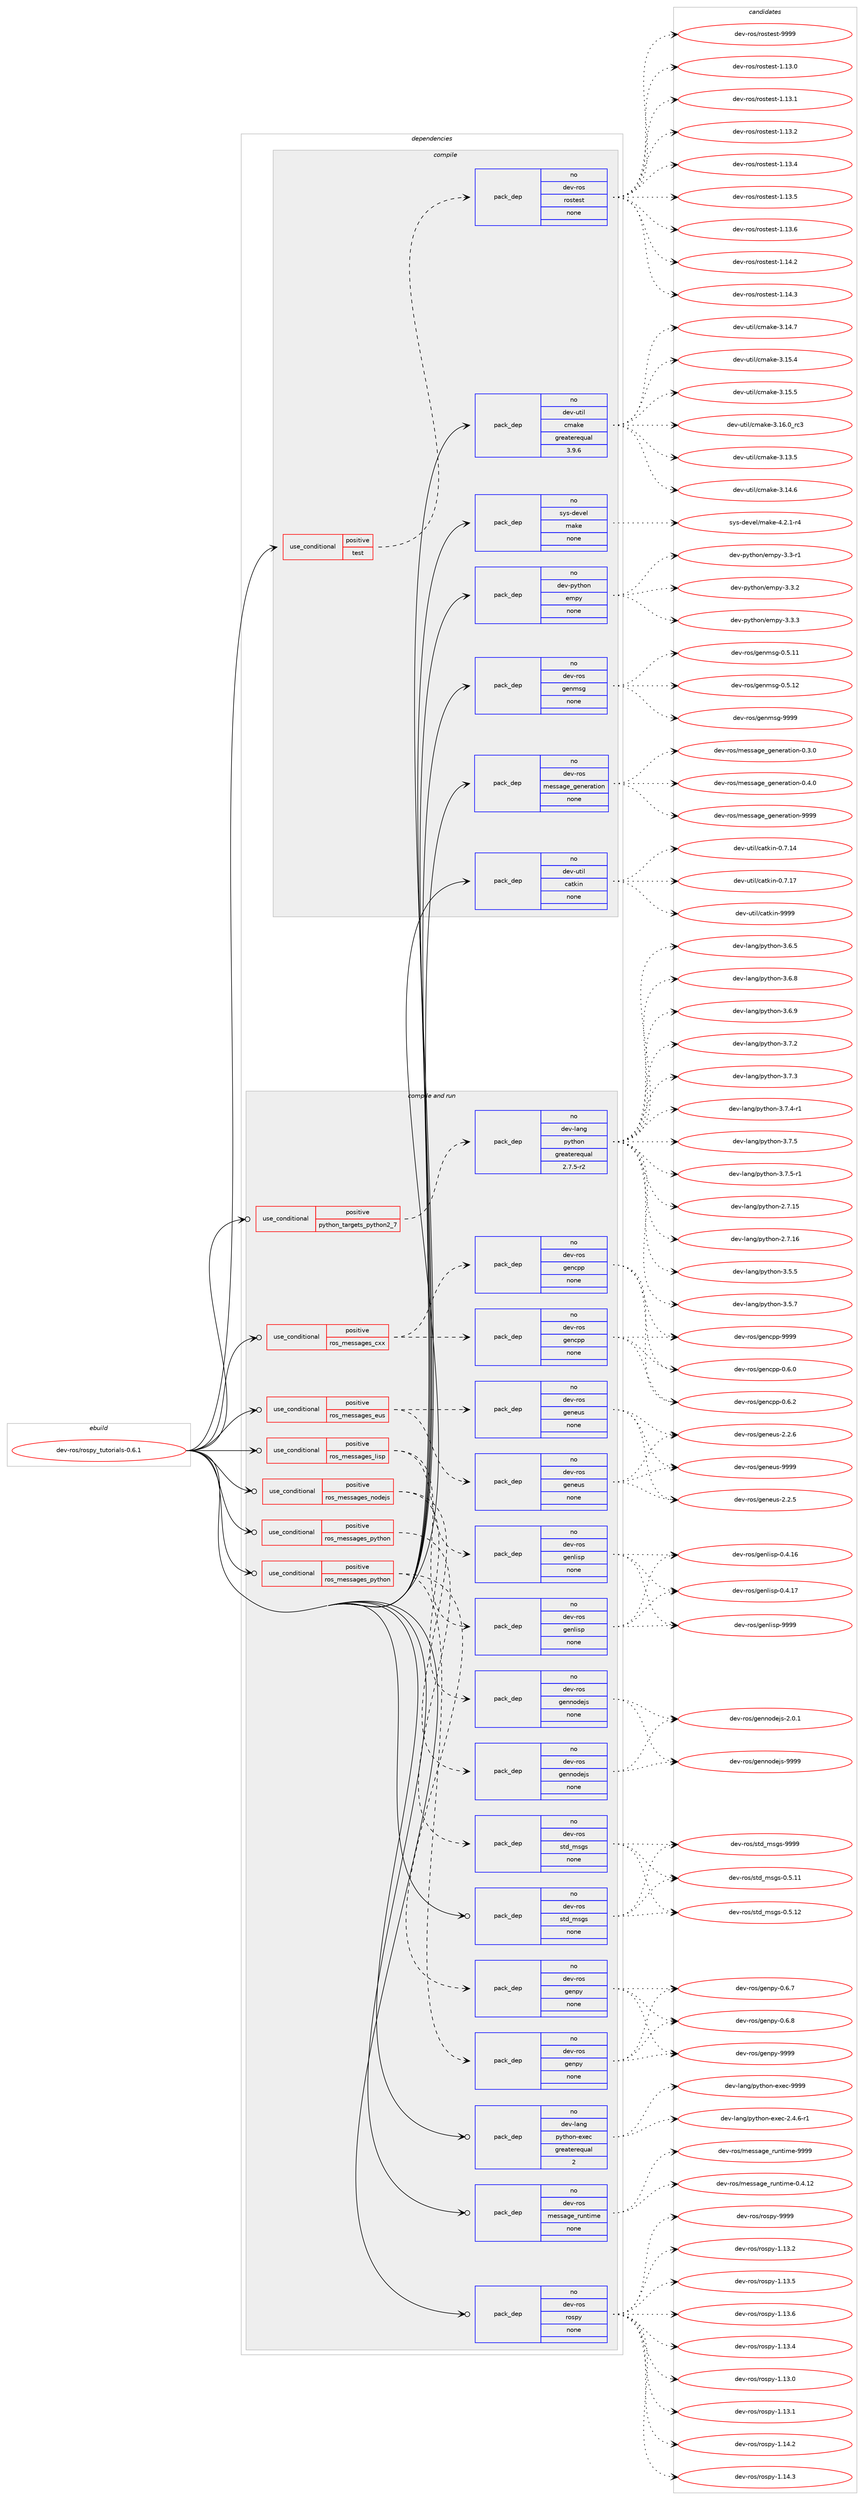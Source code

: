 digraph prolog {

# *************
# Graph options
# *************

newrank=true;
concentrate=true;
compound=true;
graph [rankdir=LR,fontname=Helvetica,fontsize=10,ranksep=1.5];#, ranksep=2.5, nodesep=0.2];
edge  [arrowhead=vee];
node  [fontname=Helvetica,fontsize=10];

# **********
# The ebuild
# **********

subgraph cluster_leftcol {
color=gray;
rank=same;
label=<<i>ebuild</i>>;
id [label="dev-ros/rospy_tutorials-0.6.1", color=red, width=4, href="../dev-ros/rospy_tutorials-0.6.1.svg"];
}

# ****************
# The dependencies
# ****************

subgraph cluster_midcol {
color=gray;
label=<<i>dependencies</i>>;
subgraph cluster_compile {
fillcolor="#eeeeee";
style=filled;
label=<<i>compile</i>>;
subgraph cond154895 {
dependency662923 [label=<<TABLE BORDER="0" CELLBORDER="1" CELLSPACING="0" CELLPADDING="4"><TR><TD ROWSPAN="3" CELLPADDING="10">use_conditional</TD></TR><TR><TD>positive</TD></TR><TR><TD>test</TD></TR></TABLE>>, shape=none, color=red];
subgraph pack496122 {
dependency662924 [label=<<TABLE BORDER="0" CELLBORDER="1" CELLSPACING="0" CELLPADDING="4" WIDTH="220"><TR><TD ROWSPAN="6" CELLPADDING="30">pack_dep</TD></TR><TR><TD WIDTH="110">no</TD></TR><TR><TD>dev-ros</TD></TR><TR><TD>rostest</TD></TR><TR><TD>none</TD></TR><TR><TD></TD></TR></TABLE>>, shape=none, color=blue];
}
dependency662923:e -> dependency662924:w [weight=20,style="dashed",arrowhead="vee"];
}
id:e -> dependency662923:w [weight=20,style="solid",arrowhead="vee"];
subgraph pack496123 {
dependency662925 [label=<<TABLE BORDER="0" CELLBORDER="1" CELLSPACING="0" CELLPADDING="4" WIDTH="220"><TR><TD ROWSPAN="6" CELLPADDING="30">pack_dep</TD></TR><TR><TD WIDTH="110">no</TD></TR><TR><TD>dev-python</TD></TR><TR><TD>empy</TD></TR><TR><TD>none</TD></TR><TR><TD></TD></TR></TABLE>>, shape=none, color=blue];
}
id:e -> dependency662925:w [weight=20,style="solid",arrowhead="vee"];
subgraph pack496124 {
dependency662926 [label=<<TABLE BORDER="0" CELLBORDER="1" CELLSPACING="0" CELLPADDING="4" WIDTH="220"><TR><TD ROWSPAN="6" CELLPADDING="30">pack_dep</TD></TR><TR><TD WIDTH="110">no</TD></TR><TR><TD>dev-ros</TD></TR><TR><TD>genmsg</TD></TR><TR><TD>none</TD></TR><TR><TD></TD></TR></TABLE>>, shape=none, color=blue];
}
id:e -> dependency662926:w [weight=20,style="solid",arrowhead="vee"];
subgraph pack496125 {
dependency662927 [label=<<TABLE BORDER="0" CELLBORDER="1" CELLSPACING="0" CELLPADDING="4" WIDTH="220"><TR><TD ROWSPAN="6" CELLPADDING="30">pack_dep</TD></TR><TR><TD WIDTH="110">no</TD></TR><TR><TD>dev-ros</TD></TR><TR><TD>message_generation</TD></TR><TR><TD>none</TD></TR><TR><TD></TD></TR></TABLE>>, shape=none, color=blue];
}
id:e -> dependency662927:w [weight=20,style="solid",arrowhead="vee"];
subgraph pack496126 {
dependency662928 [label=<<TABLE BORDER="0" CELLBORDER="1" CELLSPACING="0" CELLPADDING="4" WIDTH="220"><TR><TD ROWSPAN="6" CELLPADDING="30">pack_dep</TD></TR><TR><TD WIDTH="110">no</TD></TR><TR><TD>dev-util</TD></TR><TR><TD>catkin</TD></TR><TR><TD>none</TD></TR><TR><TD></TD></TR></TABLE>>, shape=none, color=blue];
}
id:e -> dependency662928:w [weight=20,style="solid",arrowhead="vee"];
subgraph pack496127 {
dependency662929 [label=<<TABLE BORDER="0" CELLBORDER="1" CELLSPACING="0" CELLPADDING="4" WIDTH="220"><TR><TD ROWSPAN="6" CELLPADDING="30">pack_dep</TD></TR><TR><TD WIDTH="110">no</TD></TR><TR><TD>dev-util</TD></TR><TR><TD>cmake</TD></TR><TR><TD>greaterequal</TD></TR><TR><TD>3.9.6</TD></TR></TABLE>>, shape=none, color=blue];
}
id:e -> dependency662929:w [weight=20,style="solid",arrowhead="vee"];
subgraph pack496128 {
dependency662930 [label=<<TABLE BORDER="0" CELLBORDER="1" CELLSPACING="0" CELLPADDING="4" WIDTH="220"><TR><TD ROWSPAN="6" CELLPADDING="30">pack_dep</TD></TR><TR><TD WIDTH="110">no</TD></TR><TR><TD>sys-devel</TD></TR><TR><TD>make</TD></TR><TR><TD>none</TD></TR><TR><TD></TD></TR></TABLE>>, shape=none, color=blue];
}
id:e -> dependency662930:w [weight=20,style="solid",arrowhead="vee"];
}
subgraph cluster_compileandrun {
fillcolor="#eeeeee";
style=filled;
label=<<i>compile and run</i>>;
subgraph cond154896 {
dependency662931 [label=<<TABLE BORDER="0" CELLBORDER="1" CELLSPACING="0" CELLPADDING="4"><TR><TD ROWSPAN="3" CELLPADDING="10">use_conditional</TD></TR><TR><TD>positive</TD></TR><TR><TD>python_targets_python2_7</TD></TR></TABLE>>, shape=none, color=red];
subgraph pack496129 {
dependency662932 [label=<<TABLE BORDER="0" CELLBORDER="1" CELLSPACING="0" CELLPADDING="4" WIDTH="220"><TR><TD ROWSPAN="6" CELLPADDING="30">pack_dep</TD></TR><TR><TD WIDTH="110">no</TD></TR><TR><TD>dev-lang</TD></TR><TR><TD>python</TD></TR><TR><TD>greaterequal</TD></TR><TR><TD>2.7.5-r2</TD></TR></TABLE>>, shape=none, color=blue];
}
dependency662931:e -> dependency662932:w [weight=20,style="dashed",arrowhead="vee"];
}
id:e -> dependency662931:w [weight=20,style="solid",arrowhead="odotvee"];
subgraph cond154897 {
dependency662933 [label=<<TABLE BORDER="0" CELLBORDER="1" CELLSPACING="0" CELLPADDING="4"><TR><TD ROWSPAN="3" CELLPADDING="10">use_conditional</TD></TR><TR><TD>positive</TD></TR><TR><TD>ros_messages_cxx</TD></TR></TABLE>>, shape=none, color=red];
subgraph pack496130 {
dependency662934 [label=<<TABLE BORDER="0" CELLBORDER="1" CELLSPACING="0" CELLPADDING="4" WIDTH="220"><TR><TD ROWSPAN="6" CELLPADDING="30">pack_dep</TD></TR><TR><TD WIDTH="110">no</TD></TR><TR><TD>dev-ros</TD></TR><TR><TD>gencpp</TD></TR><TR><TD>none</TD></TR><TR><TD></TD></TR></TABLE>>, shape=none, color=blue];
}
dependency662933:e -> dependency662934:w [weight=20,style="dashed",arrowhead="vee"];
subgraph pack496131 {
dependency662935 [label=<<TABLE BORDER="0" CELLBORDER="1" CELLSPACING="0" CELLPADDING="4" WIDTH="220"><TR><TD ROWSPAN="6" CELLPADDING="30">pack_dep</TD></TR><TR><TD WIDTH="110">no</TD></TR><TR><TD>dev-ros</TD></TR><TR><TD>gencpp</TD></TR><TR><TD>none</TD></TR><TR><TD></TD></TR></TABLE>>, shape=none, color=blue];
}
dependency662933:e -> dependency662935:w [weight=20,style="dashed",arrowhead="vee"];
}
id:e -> dependency662933:w [weight=20,style="solid",arrowhead="odotvee"];
subgraph cond154898 {
dependency662936 [label=<<TABLE BORDER="0" CELLBORDER="1" CELLSPACING="0" CELLPADDING="4"><TR><TD ROWSPAN="3" CELLPADDING="10">use_conditional</TD></TR><TR><TD>positive</TD></TR><TR><TD>ros_messages_eus</TD></TR></TABLE>>, shape=none, color=red];
subgraph pack496132 {
dependency662937 [label=<<TABLE BORDER="0" CELLBORDER="1" CELLSPACING="0" CELLPADDING="4" WIDTH="220"><TR><TD ROWSPAN="6" CELLPADDING="30">pack_dep</TD></TR><TR><TD WIDTH="110">no</TD></TR><TR><TD>dev-ros</TD></TR><TR><TD>geneus</TD></TR><TR><TD>none</TD></TR><TR><TD></TD></TR></TABLE>>, shape=none, color=blue];
}
dependency662936:e -> dependency662937:w [weight=20,style="dashed",arrowhead="vee"];
subgraph pack496133 {
dependency662938 [label=<<TABLE BORDER="0" CELLBORDER="1" CELLSPACING="0" CELLPADDING="4" WIDTH="220"><TR><TD ROWSPAN="6" CELLPADDING="30">pack_dep</TD></TR><TR><TD WIDTH="110">no</TD></TR><TR><TD>dev-ros</TD></TR><TR><TD>geneus</TD></TR><TR><TD>none</TD></TR><TR><TD></TD></TR></TABLE>>, shape=none, color=blue];
}
dependency662936:e -> dependency662938:w [weight=20,style="dashed",arrowhead="vee"];
}
id:e -> dependency662936:w [weight=20,style="solid",arrowhead="odotvee"];
subgraph cond154899 {
dependency662939 [label=<<TABLE BORDER="0" CELLBORDER="1" CELLSPACING="0" CELLPADDING="4"><TR><TD ROWSPAN="3" CELLPADDING="10">use_conditional</TD></TR><TR><TD>positive</TD></TR><TR><TD>ros_messages_lisp</TD></TR></TABLE>>, shape=none, color=red];
subgraph pack496134 {
dependency662940 [label=<<TABLE BORDER="0" CELLBORDER="1" CELLSPACING="0" CELLPADDING="4" WIDTH="220"><TR><TD ROWSPAN="6" CELLPADDING="30">pack_dep</TD></TR><TR><TD WIDTH="110">no</TD></TR><TR><TD>dev-ros</TD></TR><TR><TD>genlisp</TD></TR><TR><TD>none</TD></TR><TR><TD></TD></TR></TABLE>>, shape=none, color=blue];
}
dependency662939:e -> dependency662940:w [weight=20,style="dashed",arrowhead="vee"];
subgraph pack496135 {
dependency662941 [label=<<TABLE BORDER="0" CELLBORDER="1" CELLSPACING="0" CELLPADDING="4" WIDTH="220"><TR><TD ROWSPAN="6" CELLPADDING="30">pack_dep</TD></TR><TR><TD WIDTH="110">no</TD></TR><TR><TD>dev-ros</TD></TR><TR><TD>genlisp</TD></TR><TR><TD>none</TD></TR><TR><TD></TD></TR></TABLE>>, shape=none, color=blue];
}
dependency662939:e -> dependency662941:w [weight=20,style="dashed",arrowhead="vee"];
}
id:e -> dependency662939:w [weight=20,style="solid",arrowhead="odotvee"];
subgraph cond154900 {
dependency662942 [label=<<TABLE BORDER="0" CELLBORDER="1" CELLSPACING="0" CELLPADDING="4"><TR><TD ROWSPAN="3" CELLPADDING="10">use_conditional</TD></TR><TR><TD>positive</TD></TR><TR><TD>ros_messages_nodejs</TD></TR></TABLE>>, shape=none, color=red];
subgraph pack496136 {
dependency662943 [label=<<TABLE BORDER="0" CELLBORDER="1" CELLSPACING="0" CELLPADDING="4" WIDTH="220"><TR><TD ROWSPAN="6" CELLPADDING="30">pack_dep</TD></TR><TR><TD WIDTH="110">no</TD></TR><TR><TD>dev-ros</TD></TR><TR><TD>gennodejs</TD></TR><TR><TD>none</TD></TR><TR><TD></TD></TR></TABLE>>, shape=none, color=blue];
}
dependency662942:e -> dependency662943:w [weight=20,style="dashed",arrowhead="vee"];
subgraph pack496137 {
dependency662944 [label=<<TABLE BORDER="0" CELLBORDER="1" CELLSPACING="0" CELLPADDING="4" WIDTH="220"><TR><TD ROWSPAN="6" CELLPADDING="30">pack_dep</TD></TR><TR><TD WIDTH="110">no</TD></TR><TR><TD>dev-ros</TD></TR><TR><TD>gennodejs</TD></TR><TR><TD>none</TD></TR><TR><TD></TD></TR></TABLE>>, shape=none, color=blue];
}
dependency662942:e -> dependency662944:w [weight=20,style="dashed",arrowhead="vee"];
}
id:e -> dependency662942:w [weight=20,style="solid",arrowhead="odotvee"];
subgraph cond154901 {
dependency662945 [label=<<TABLE BORDER="0" CELLBORDER="1" CELLSPACING="0" CELLPADDING="4"><TR><TD ROWSPAN="3" CELLPADDING="10">use_conditional</TD></TR><TR><TD>positive</TD></TR><TR><TD>ros_messages_python</TD></TR></TABLE>>, shape=none, color=red];
subgraph pack496138 {
dependency662946 [label=<<TABLE BORDER="0" CELLBORDER="1" CELLSPACING="0" CELLPADDING="4" WIDTH="220"><TR><TD ROWSPAN="6" CELLPADDING="30">pack_dep</TD></TR><TR><TD WIDTH="110">no</TD></TR><TR><TD>dev-ros</TD></TR><TR><TD>genpy</TD></TR><TR><TD>none</TD></TR><TR><TD></TD></TR></TABLE>>, shape=none, color=blue];
}
dependency662945:e -> dependency662946:w [weight=20,style="dashed",arrowhead="vee"];
subgraph pack496139 {
dependency662947 [label=<<TABLE BORDER="0" CELLBORDER="1" CELLSPACING="0" CELLPADDING="4" WIDTH="220"><TR><TD ROWSPAN="6" CELLPADDING="30">pack_dep</TD></TR><TR><TD WIDTH="110">no</TD></TR><TR><TD>dev-ros</TD></TR><TR><TD>genpy</TD></TR><TR><TD>none</TD></TR><TR><TD></TD></TR></TABLE>>, shape=none, color=blue];
}
dependency662945:e -> dependency662947:w [weight=20,style="dashed",arrowhead="vee"];
}
id:e -> dependency662945:w [weight=20,style="solid",arrowhead="odotvee"];
subgraph cond154902 {
dependency662948 [label=<<TABLE BORDER="0" CELLBORDER="1" CELLSPACING="0" CELLPADDING="4"><TR><TD ROWSPAN="3" CELLPADDING="10">use_conditional</TD></TR><TR><TD>positive</TD></TR><TR><TD>ros_messages_python</TD></TR></TABLE>>, shape=none, color=red];
subgraph pack496140 {
dependency662949 [label=<<TABLE BORDER="0" CELLBORDER="1" CELLSPACING="0" CELLPADDING="4" WIDTH="220"><TR><TD ROWSPAN="6" CELLPADDING="30">pack_dep</TD></TR><TR><TD WIDTH="110">no</TD></TR><TR><TD>dev-ros</TD></TR><TR><TD>std_msgs</TD></TR><TR><TD>none</TD></TR><TR><TD></TD></TR></TABLE>>, shape=none, color=blue];
}
dependency662948:e -> dependency662949:w [weight=20,style="dashed",arrowhead="vee"];
}
id:e -> dependency662948:w [weight=20,style="solid",arrowhead="odotvee"];
subgraph pack496141 {
dependency662950 [label=<<TABLE BORDER="0" CELLBORDER="1" CELLSPACING="0" CELLPADDING="4" WIDTH="220"><TR><TD ROWSPAN="6" CELLPADDING="30">pack_dep</TD></TR><TR><TD WIDTH="110">no</TD></TR><TR><TD>dev-lang</TD></TR><TR><TD>python-exec</TD></TR><TR><TD>greaterequal</TD></TR><TR><TD>2</TD></TR></TABLE>>, shape=none, color=blue];
}
id:e -> dependency662950:w [weight=20,style="solid",arrowhead="odotvee"];
subgraph pack496142 {
dependency662951 [label=<<TABLE BORDER="0" CELLBORDER="1" CELLSPACING="0" CELLPADDING="4" WIDTH="220"><TR><TD ROWSPAN="6" CELLPADDING="30">pack_dep</TD></TR><TR><TD WIDTH="110">no</TD></TR><TR><TD>dev-ros</TD></TR><TR><TD>message_runtime</TD></TR><TR><TD>none</TD></TR><TR><TD></TD></TR></TABLE>>, shape=none, color=blue];
}
id:e -> dependency662951:w [weight=20,style="solid",arrowhead="odotvee"];
subgraph pack496143 {
dependency662952 [label=<<TABLE BORDER="0" CELLBORDER="1" CELLSPACING="0" CELLPADDING="4" WIDTH="220"><TR><TD ROWSPAN="6" CELLPADDING="30">pack_dep</TD></TR><TR><TD WIDTH="110">no</TD></TR><TR><TD>dev-ros</TD></TR><TR><TD>rospy</TD></TR><TR><TD>none</TD></TR><TR><TD></TD></TR></TABLE>>, shape=none, color=blue];
}
id:e -> dependency662952:w [weight=20,style="solid",arrowhead="odotvee"];
subgraph pack496144 {
dependency662953 [label=<<TABLE BORDER="0" CELLBORDER="1" CELLSPACING="0" CELLPADDING="4" WIDTH="220"><TR><TD ROWSPAN="6" CELLPADDING="30">pack_dep</TD></TR><TR><TD WIDTH="110">no</TD></TR><TR><TD>dev-ros</TD></TR><TR><TD>std_msgs</TD></TR><TR><TD>none</TD></TR><TR><TD></TD></TR></TABLE>>, shape=none, color=blue];
}
id:e -> dependency662953:w [weight=20,style="solid",arrowhead="odotvee"];
}
subgraph cluster_run {
fillcolor="#eeeeee";
style=filled;
label=<<i>run</i>>;
}
}

# **************
# The candidates
# **************

subgraph cluster_choices {
rank=same;
color=gray;
label=<<i>candidates</i>>;

subgraph choice496122 {
color=black;
nodesep=1;
choice100101118451141111154711411111511610111511645494649514648 [label="dev-ros/rostest-1.13.0", color=red, width=4,href="../dev-ros/rostest-1.13.0.svg"];
choice100101118451141111154711411111511610111511645494649514649 [label="dev-ros/rostest-1.13.1", color=red, width=4,href="../dev-ros/rostest-1.13.1.svg"];
choice100101118451141111154711411111511610111511645494649514650 [label="dev-ros/rostest-1.13.2", color=red, width=4,href="../dev-ros/rostest-1.13.2.svg"];
choice100101118451141111154711411111511610111511645494649514652 [label="dev-ros/rostest-1.13.4", color=red, width=4,href="../dev-ros/rostest-1.13.4.svg"];
choice100101118451141111154711411111511610111511645494649514653 [label="dev-ros/rostest-1.13.5", color=red, width=4,href="../dev-ros/rostest-1.13.5.svg"];
choice100101118451141111154711411111511610111511645494649514654 [label="dev-ros/rostest-1.13.6", color=red, width=4,href="../dev-ros/rostest-1.13.6.svg"];
choice100101118451141111154711411111511610111511645494649524650 [label="dev-ros/rostest-1.14.2", color=red, width=4,href="../dev-ros/rostest-1.14.2.svg"];
choice100101118451141111154711411111511610111511645494649524651 [label="dev-ros/rostest-1.14.3", color=red, width=4,href="../dev-ros/rostest-1.14.3.svg"];
choice10010111845114111115471141111151161011151164557575757 [label="dev-ros/rostest-9999", color=red, width=4,href="../dev-ros/rostest-9999.svg"];
dependency662924:e -> choice100101118451141111154711411111511610111511645494649514648:w [style=dotted,weight="100"];
dependency662924:e -> choice100101118451141111154711411111511610111511645494649514649:w [style=dotted,weight="100"];
dependency662924:e -> choice100101118451141111154711411111511610111511645494649514650:w [style=dotted,weight="100"];
dependency662924:e -> choice100101118451141111154711411111511610111511645494649514652:w [style=dotted,weight="100"];
dependency662924:e -> choice100101118451141111154711411111511610111511645494649514653:w [style=dotted,weight="100"];
dependency662924:e -> choice100101118451141111154711411111511610111511645494649514654:w [style=dotted,weight="100"];
dependency662924:e -> choice100101118451141111154711411111511610111511645494649524650:w [style=dotted,weight="100"];
dependency662924:e -> choice100101118451141111154711411111511610111511645494649524651:w [style=dotted,weight="100"];
dependency662924:e -> choice10010111845114111115471141111151161011151164557575757:w [style=dotted,weight="100"];
}
subgraph choice496123 {
color=black;
nodesep=1;
choice1001011184511212111610411111047101109112121455146514511449 [label="dev-python/empy-3.3-r1", color=red, width=4,href="../dev-python/empy-3.3-r1.svg"];
choice1001011184511212111610411111047101109112121455146514650 [label="dev-python/empy-3.3.2", color=red, width=4,href="../dev-python/empy-3.3.2.svg"];
choice1001011184511212111610411111047101109112121455146514651 [label="dev-python/empy-3.3.3", color=red, width=4,href="../dev-python/empy-3.3.3.svg"];
dependency662925:e -> choice1001011184511212111610411111047101109112121455146514511449:w [style=dotted,weight="100"];
dependency662925:e -> choice1001011184511212111610411111047101109112121455146514650:w [style=dotted,weight="100"];
dependency662925:e -> choice1001011184511212111610411111047101109112121455146514651:w [style=dotted,weight="100"];
}
subgraph choice496124 {
color=black;
nodesep=1;
choice100101118451141111154710310111010911510345484653464949 [label="dev-ros/genmsg-0.5.11", color=red, width=4,href="../dev-ros/genmsg-0.5.11.svg"];
choice100101118451141111154710310111010911510345484653464950 [label="dev-ros/genmsg-0.5.12", color=red, width=4,href="../dev-ros/genmsg-0.5.12.svg"];
choice10010111845114111115471031011101091151034557575757 [label="dev-ros/genmsg-9999", color=red, width=4,href="../dev-ros/genmsg-9999.svg"];
dependency662926:e -> choice100101118451141111154710310111010911510345484653464949:w [style=dotted,weight="100"];
dependency662926:e -> choice100101118451141111154710310111010911510345484653464950:w [style=dotted,weight="100"];
dependency662926:e -> choice10010111845114111115471031011101091151034557575757:w [style=dotted,weight="100"];
}
subgraph choice496125 {
color=black;
nodesep=1;
choice1001011184511411111547109101115115971031019510310111010111497116105111110454846514648 [label="dev-ros/message_generation-0.3.0", color=red, width=4,href="../dev-ros/message_generation-0.3.0.svg"];
choice1001011184511411111547109101115115971031019510310111010111497116105111110454846524648 [label="dev-ros/message_generation-0.4.0", color=red, width=4,href="../dev-ros/message_generation-0.4.0.svg"];
choice10010111845114111115471091011151159710310195103101110101114971161051111104557575757 [label="dev-ros/message_generation-9999", color=red, width=4,href="../dev-ros/message_generation-9999.svg"];
dependency662927:e -> choice1001011184511411111547109101115115971031019510310111010111497116105111110454846514648:w [style=dotted,weight="100"];
dependency662927:e -> choice1001011184511411111547109101115115971031019510310111010111497116105111110454846524648:w [style=dotted,weight="100"];
dependency662927:e -> choice10010111845114111115471091011151159710310195103101110101114971161051111104557575757:w [style=dotted,weight="100"];
}
subgraph choice496126 {
color=black;
nodesep=1;
choice1001011184511711610510847999711610710511045484655464952 [label="dev-util/catkin-0.7.14", color=red, width=4,href="../dev-util/catkin-0.7.14.svg"];
choice1001011184511711610510847999711610710511045484655464955 [label="dev-util/catkin-0.7.17", color=red, width=4,href="../dev-util/catkin-0.7.17.svg"];
choice100101118451171161051084799971161071051104557575757 [label="dev-util/catkin-9999", color=red, width=4,href="../dev-util/catkin-9999.svg"];
dependency662928:e -> choice1001011184511711610510847999711610710511045484655464952:w [style=dotted,weight="100"];
dependency662928:e -> choice1001011184511711610510847999711610710511045484655464955:w [style=dotted,weight="100"];
dependency662928:e -> choice100101118451171161051084799971161071051104557575757:w [style=dotted,weight="100"];
}
subgraph choice496127 {
color=black;
nodesep=1;
choice1001011184511711610510847991099710710145514649514653 [label="dev-util/cmake-3.13.5", color=red, width=4,href="../dev-util/cmake-3.13.5.svg"];
choice1001011184511711610510847991099710710145514649524654 [label="dev-util/cmake-3.14.6", color=red, width=4,href="../dev-util/cmake-3.14.6.svg"];
choice1001011184511711610510847991099710710145514649524655 [label="dev-util/cmake-3.14.7", color=red, width=4,href="../dev-util/cmake-3.14.7.svg"];
choice1001011184511711610510847991099710710145514649534652 [label="dev-util/cmake-3.15.4", color=red, width=4,href="../dev-util/cmake-3.15.4.svg"];
choice1001011184511711610510847991099710710145514649534653 [label="dev-util/cmake-3.15.5", color=red, width=4,href="../dev-util/cmake-3.15.5.svg"];
choice1001011184511711610510847991099710710145514649544648951149951 [label="dev-util/cmake-3.16.0_rc3", color=red, width=4,href="../dev-util/cmake-3.16.0_rc3.svg"];
dependency662929:e -> choice1001011184511711610510847991099710710145514649514653:w [style=dotted,weight="100"];
dependency662929:e -> choice1001011184511711610510847991099710710145514649524654:w [style=dotted,weight="100"];
dependency662929:e -> choice1001011184511711610510847991099710710145514649524655:w [style=dotted,weight="100"];
dependency662929:e -> choice1001011184511711610510847991099710710145514649534652:w [style=dotted,weight="100"];
dependency662929:e -> choice1001011184511711610510847991099710710145514649534653:w [style=dotted,weight="100"];
dependency662929:e -> choice1001011184511711610510847991099710710145514649544648951149951:w [style=dotted,weight="100"];
}
subgraph choice496128 {
color=black;
nodesep=1;
choice1151211154510010111810110847109971071014552465046494511452 [label="sys-devel/make-4.2.1-r4", color=red, width=4,href="../sys-devel/make-4.2.1-r4.svg"];
dependency662930:e -> choice1151211154510010111810110847109971071014552465046494511452:w [style=dotted,weight="100"];
}
subgraph choice496129 {
color=black;
nodesep=1;
choice10010111845108971101034711212111610411111045504655464953 [label="dev-lang/python-2.7.15", color=red, width=4,href="../dev-lang/python-2.7.15.svg"];
choice10010111845108971101034711212111610411111045504655464954 [label="dev-lang/python-2.7.16", color=red, width=4,href="../dev-lang/python-2.7.16.svg"];
choice100101118451089711010347112121116104111110455146534653 [label="dev-lang/python-3.5.5", color=red, width=4,href="../dev-lang/python-3.5.5.svg"];
choice100101118451089711010347112121116104111110455146534655 [label="dev-lang/python-3.5.7", color=red, width=4,href="../dev-lang/python-3.5.7.svg"];
choice100101118451089711010347112121116104111110455146544653 [label="dev-lang/python-3.6.5", color=red, width=4,href="../dev-lang/python-3.6.5.svg"];
choice100101118451089711010347112121116104111110455146544656 [label="dev-lang/python-3.6.8", color=red, width=4,href="../dev-lang/python-3.6.8.svg"];
choice100101118451089711010347112121116104111110455146544657 [label="dev-lang/python-3.6.9", color=red, width=4,href="../dev-lang/python-3.6.9.svg"];
choice100101118451089711010347112121116104111110455146554650 [label="dev-lang/python-3.7.2", color=red, width=4,href="../dev-lang/python-3.7.2.svg"];
choice100101118451089711010347112121116104111110455146554651 [label="dev-lang/python-3.7.3", color=red, width=4,href="../dev-lang/python-3.7.3.svg"];
choice1001011184510897110103471121211161041111104551465546524511449 [label="dev-lang/python-3.7.4-r1", color=red, width=4,href="../dev-lang/python-3.7.4-r1.svg"];
choice100101118451089711010347112121116104111110455146554653 [label="dev-lang/python-3.7.5", color=red, width=4,href="../dev-lang/python-3.7.5.svg"];
choice1001011184510897110103471121211161041111104551465546534511449 [label="dev-lang/python-3.7.5-r1", color=red, width=4,href="../dev-lang/python-3.7.5-r1.svg"];
dependency662932:e -> choice10010111845108971101034711212111610411111045504655464953:w [style=dotted,weight="100"];
dependency662932:e -> choice10010111845108971101034711212111610411111045504655464954:w [style=dotted,weight="100"];
dependency662932:e -> choice100101118451089711010347112121116104111110455146534653:w [style=dotted,weight="100"];
dependency662932:e -> choice100101118451089711010347112121116104111110455146534655:w [style=dotted,weight="100"];
dependency662932:e -> choice100101118451089711010347112121116104111110455146544653:w [style=dotted,weight="100"];
dependency662932:e -> choice100101118451089711010347112121116104111110455146544656:w [style=dotted,weight="100"];
dependency662932:e -> choice100101118451089711010347112121116104111110455146544657:w [style=dotted,weight="100"];
dependency662932:e -> choice100101118451089711010347112121116104111110455146554650:w [style=dotted,weight="100"];
dependency662932:e -> choice100101118451089711010347112121116104111110455146554651:w [style=dotted,weight="100"];
dependency662932:e -> choice1001011184510897110103471121211161041111104551465546524511449:w [style=dotted,weight="100"];
dependency662932:e -> choice100101118451089711010347112121116104111110455146554653:w [style=dotted,weight="100"];
dependency662932:e -> choice1001011184510897110103471121211161041111104551465546534511449:w [style=dotted,weight="100"];
}
subgraph choice496130 {
color=black;
nodesep=1;
choice100101118451141111154710310111099112112454846544648 [label="dev-ros/gencpp-0.6.0", color=red, width=4,href="../dev-ros/gencpp-0.6.0.svg"];
choice100101118451141111154710310111099112112454846544650 [label="dev-ros/gencpp-0.6.2", color=red, width=4,href="../dev-ros/gencpp-0.6.2.svg"];
choice1001011184511411111547103101110991121124557575757 [label="dev-ros/gencpp-9999", color=red, width=4,href="../dev-ros/gencpp-9999.svg"];
dependency662934:e -> choice100101118451141111154710310111099112112454846544648:w [style=dotted,weight="100"];
dependency662934:e -> choice100101118451141111154710310111099112112454846544650:w [style=dotted,weight="100"];
dependency662934:e -> choice1001011184511411111547103101110991121124557575757:w [style=dotted,weight="100"];
}
subgraph choice496131 {
color=black;
nodesep=1;
choice100101118451141111154710310111099112112454846544648 [label="dev-ros/gencpp-0.6.0", color=red, width=4,href="../dev-ros/gencpp-0.6.0.svg"];
choice100101118451141111154710310111099112112454846544650 [label="dev-ros/gencpp-0.6.2", color=red, width=4,href="../dev-ros/gencpp-0.6.2.svg"];
choice1001011184511411111547103101110991121124557575757 [label="dev-ros/gencpp-9999", color=red, width=4,href="../dev-ros/gencpp-9999.svg"];
dependency662935:e -> choice100101118451141111154710310111099112112454846544648:w [style=dotted,weight="100"];
dependency662935:e -> choice100101118451141111154710310111099112112454846544650:w [style=dotted,weight="100"];
dependency662935:e -> choice1001011184511411111547103101110991121124557575757:w [style=dotted,weight="100"];
}
subgraph choice496132 {
color=black;
nodesep=1;
choice1001011184511411111547103101110101117115455046504653 [label="dev-ros/geneus-2.2.5", color=red, width=4,href="../dev-ros/geneus-2.2.5.svg"];
choice1001011184511411111547103101110101117115455046504654 [label="dev-ros/geneus-2.2.6", color=red, width=4,href="../dev-ros/geneus-2.2.6.svg"];
choice10010111845114111115471031011101011171154557575757 [label="dev-ros/geneus-9999", color=red, width=4,href="../dev-ros/geneus-9999.svg"];
dependency662937:e -> choice1001011184511411111547103101110101117115455046504653:w [style=dotted,weight="100"];
dependency662937:e -> choice1001011184511411111547103101110101117115455046504654:w [style=dotted,weight="100"];
dependency662937:e -> choice10010111845114111115471031011101011171154557575757:w [style=dotted,weight="100"];
}
subgraph choice496133 {
color=black;
nodesep=1;
choice1001011184511411111547103101110101117115455046504653 [label="dev-ros/geneus-2.2.5", color=red, width=4,href="../dev-ros/geneus-2.2.5.svg"];
choice1001011184511411111547103101110101117115455046504654 [label="dev-ros/geneus-2.2.6", color=red, width=4,href="../dev-ros/geneus-2.2.6.svg"];
choice10010111845114111115471031011101011171154557575757 [label="dev-ros/geneus-9999", color=red, width=4,href="../dev-ros/geneus-9999.svg"];
dependency662938:e -> choice1001011184511411111547103101110101117115455046504653:w [style=dotted,weight="100"];
dependency662938:e -> choice1001011184511411111547103101110101117115455046504654:w [style=dotted,weight="100"];
dependency662938:e -> choice10010111845114111115471031011101011171154557575757:w [style=dotted,weight="100"];
}
subgraph choice496134 {
color=black;
nodesep=1;
choice100101118451141111154710310111010810511511245484652464954 [label="dev-ros/genlisp-0.4.16", color=red, width=4,href="../dev-ros/genlisp-0.4.16.svg"];
choice100101118451141111154710310111010810511511245484652464955 [label="dev-ros/genlisp-0.4.17", color=red, width=4,href="../dev-ros/genlisp-0.4.17.svg"];
choice10010111845114111115471031011101081051151124557575757 [label="dev-ros/genlisp-9999", color=red, width=4,href="../dev-ros/genlisp-9999.svg"];
dependency662940:e -> choice100101118451141111154710310111010810511511245484652464954:w [style=dotted,weight="100"];
dependency662940:e -> choice100101118451141111154710310111010810511511245484652464955:w [style=dotted,weight="100"];
dependency662940:e -> choice10010111845114111115471031011101081051151124557575757:w [style=dotted,weight="100"];
}
subgraph choice496135 {
color=black;
nodesep=1;
choice100101118451141111154710310111010810511511245484652464954 [label="dev-ros/genlisp-0.4.16", color=red, width=4,href="../dev-ros/genlisp-0.4.16.svg"];
choice100101118451141111154710310111010810511511245484652464955 [label="dev-ros/genlisp-0.4.17", color=red, width=4,href="../dev-ros/genlisp-0.4.17.svg"];
choice10010111845114111115471031011101081051151124557575757 [label="dev-ros/genlisp-9999", color=red, width=4,href="../dev-ros/genlisp-9999.svg"];
dependency662941:e -> choice100101118451141111154710310111010810511511245484652464954:w [style=dotted,weight="100"];
dependency662941:e -> choice100101118451141111154710310111010810511511245484652464955:w [style=dotted,weight="100"];
dependency662941:e -> choice10010111845114111115471031011101081051151124557575757:w [style=dotted,weight="100"];
}
subgraph choice496136 {
color=black;
nodesep=1;
choice1001011184511411111547103101110110111100101106115455046484649 [label="dev-ros/gennodejs-2.0.1", color=red, width=4,href="../dev-ros/gennodejs-2.0.1.svg"];
choice10010111845114111115471031011101101111001011061154557575757 [label="dev-ros/gennodejs-9999", color=red, width=4,href="../dev-ros/gennodejs-9999.svg"];
dependency662943:e -> choice1001011184511411111547103101110110111100101106115455046484649:w [style=dotted,weight="100"];
dependency662943:e -> choice10010111845114111115471031011101101111001011061154557575757:w [style=dotted,weight="100"];
}
subgraph choice496137 {
color=black;
nodesep=1;
choice1001011184511411111547103101110110111100101106115455046484649 [label="dev-ros/gennodejs-2.0.1", color=red, width=4,href="../dev-ros/gennodejs-2.0.1.svg"];
choice10010111845114111115471031011101101111001011061154557575757 [label="dev-ros/gennodejs-9999", color=red, width=4,href="../dev-ros/gennodejs-9999.svg"];
dependency662944:e -> choice1001011184511411111547103101110110111100101106115455046484649:w [style=dotted,weight="100"];
dependency662944:e -> choice10010111845114111115471031011101101111001011061154557575757:w [style=dotted,weight="100"];
}
subgraph choice496138 {
color=black;
nodesep=1;
choice1001011184511411111547103101110112121454846544655 [label="dev-ros/genpy-0.6.7", color=red, width=4,href="../dev-ros/genpy-0.6.7.svg"];
choice1001011184511411111547103101110112121454846544656 [label="dev-ros/genpy-0.6.8", color=red, width=4,href="../dev-ros/genpy-0.6.8.svg"];
choice10010111845114111115471031011101121214557575757 [label="dev-ros/genpy-9999", color=red, width=4,href="../dev-ros/genpy-9999.svg"];
dependency662946:e -> choice1001011184511411111547103101110112121454846544655:w [style=dotted,weight="100"];
dependency662946:e -> choice1001011184511411111547103101110112121454846544656:w [style=dotted,weight="100"];
dependency662946:e -> choice10010111845114111115471031011101121214557575757:w [style=dotted,weight="100"];
}
subgraph choice496139 {
color=black;
nodesep=1;
choice1001011184511411111547103101110112121454846544655 [label="dev-ros/genpy-0.6.7", color=red, width=4,href="../dev-ros/genpy-0.6.7.svg"];
choice1001011184511411111547103101110112121454846544656 [label="dev-ros/genpy-0.6.8", color=red, width=4,href="../dev-ros/genpy-0.6.8.svg"];
choice10010111845114111115471031011101121214557575757 [label="dev-ros/genpy-9999", color=red, width=4,href="../dev-ros/genpy-9999.svg"];
dependency662947:e -> choice1001011184511411111547103101110112121454846544655:w [style=dotted,weight="100"];
dependency662947:e -> choice1001011184511411111547103101110112121454846544656:w [style=dotted,weight="100"];
dependency662947:e -> choice10010111845114111115471031011101121214557575757:w [style=dotted,weight="100"];
}
subgraph choice496140 {
color=black;
nodesep=1;
choice10010111845114111115471151161009510911510311545484653464949 [label="dev-ros/std_msgs-0.5.11", color=red, width=4,href="../dev-ros/std_msgs-0.5.11.svg"];
choice10010111845114111115471151161009510911510311545484653464950 [label="dev-ros/std_msgs-0.5.12", color=red, width=4,href="../dev-ros/std_msgs-0.5.12.svg"];
choice1001011184511411111547115116100951091151031154557575757 [label="dev-ros/std_msgs-9999", color=red, width=4,href="../dev-ros/std_msgs-9999.svg"];
dependency662949:e -> choice10010111845114111115471151161009510911510311545484653464949:w [style=dotted,weight="100"];
dependency662949:e -> choice10010111845114111115471151161009510911510311545484653464950:w [style=dotted,weight="100"];
dependency662949:e -> choice1001011184511411111547115116100951091151031154557575757:w [style=dotted,weight="100"];
}
subgraph choice496141 {
color=black;
nodesep=1;
choice10010111845108971101034711212111610411111045101120101994550465246544511449 [label="dev-lang/python-exec-2.4.6-r1", color=red, width=4,href="../dev-lang/python-exec-2.4.6-r1.svg"];
choice10010111845108971101034711212111610411111045101120101994557575757 [label="dev-lang/python-exec-9999", color=red, width=4,href="../dev-lang/python-exec-9999.svg"];
dependency662950:e -> choice10010111845108971101034711212111610411111045101120101994550465246544511449:w [style=dotted,weight="100"];
dependency662950:e -> choice10010111845108971101034711212111610411111045101120101994557575757:w [style=dotted,weight="100"];
}
subgraph choice496142 {
color=black;
nodesep=1;
choice1001011184511411111547109101115115971031019511411711011610510910145484652464950 [label="dev-ros/message_runtime-0.4.12", color=red, width=4,href="../dev-ros/message_runtime-0.4.12.svg"];
choice100101118451141111154710910111511597103101951141171101161051091014557575757 [label="dev-ros/message_runtime-9999", color=red, width=4,href="../dev-ros/message_runtime-9999.svg"];
dependency662951:e -> choice1001011184511411111547109101115115971031019511411711011610510910145484652464950:w [style=dotted,weight="100"];
dependency662951:e -> choice100101118451141111154710910111511597103101951141171101161051091014557575757:w [style=dotted,weight="100"];
}
subgraph choice496143 {
color=black;
nodesep=1;
choice100101118451141111154711411111511212145494649514648 [label="dev-ros/rospy-1.13.0", color=red, width=4,href="../dev-ros/rospy-1.13.0.svg"];
choice100101118451141111154711411111511212145494649514649 [label="dev-ros/rospy-1.13.1", color=red, width=4,href="../dev-ros/rospy-1.13.1.svg"];
choice100101118451141111154711411111511212145494649514650 [label="dev-ros/rospy-1.13.2", color=red, width=4,href="../dev-ros/rospy-1.13.2.svg"];
choice100101118451141111154711411111511212145494649514652 [label="dev-ros/rospy-1.13.4", color=red, width=4,href="../dev-ros/rospy-1.13.4.svg"];
choice100101118451141111154711411111511212145494649514653 [label="dev-ros/rospy-1.13.5", color=red, width=4,href="../dev-ros/rospy-1.13.5.svg"];
choice100101118451141111154711411111511212145494649514654 [label="dev-ros/rospy-1.13.6", color=red, width=4,href="../dev-ros/rospy-1.13.6.svg"];
choice100101118451141111154711411111511212145494649524650 [label="dev-ros/rospy-1.14.2", color=red, width=4,href="../dev-ros/rospy-1.14.2.svg"];
choice100101118451141111154711411111511212145494649524651 [label="dev-ros/rospy-1.14.3", color=red, width=4,href="../dev-ros/rospy-1.14.3.svg"];
choice10010111845114111115471141111151121214557575757 [label="dev-ros/rospy-9999", color=red, width=4,href="../dev-ros/rospy-9999.svg"];
dependency662952:e -> choice100101118451141111154711411111511212145494649514648:w [style=dotted,weight="100"];
dependency662952:e -> choice100101118451141111154711411111511212145494649514649:w [style=dotted,weight="100"];
dependency662952:e -> choice100101118451141111154711411111511212145494649514650:w [style=dotted,weight="100"];
dependency662952:e -> choice100101118451141111154711411111511212145494649514652:w [style=dotted,weight="100"];
dependency662952:e -> choice100101118451141111154711411111511212145494649514653:w [style=dotted,weight="100"];
dependency662952:e -> choice100101118451141111154711411111511212145494649514654:w [style=dotted,weight="100"];
dependency662952:e -> choice100101118451141111154711411111511212145494649524650:w [style=dotted,weight="100"];
dependency662952:e -> choice100101118451141111154711411111511212145494649524651:w [style=dotted,weight="100"];
dependency662952:e -> choice10010111845114111115471141111151121214557575757:w [style=dotted,weight="100"];
}
subgraph choice496144 {
color=black;
nodesep=1;
choice10010111845114111115471151161009510911510311545484653464949 [label="dev-ros/std_msgs-0.5.11", color=red, width=4,href="../dev-ros/std_msgs-0.5.11.svg"];
choice10010111845114111115471151161009510911510311545484653464950 [label="dev-ros/std_msgs-0.5.12", color=red, width=4,href="../dev-ros/std_msgs-0.5.12.svg"];
choice1001011184511411111547115116100951091151031154557575757 [label="dev-ros/std_msgs-9999", color=red, width=4,href="../dev-ros/std_msgs-9999.svg"];
dependency662953:e -> choice10010111845114111115471151161009510911510311545484653464949:w [style=dotted,weight="100"];
dependency662953:e -> choice10010111845114111115471151161009510911510311545484653464950:w [style=dotted,weight="100"];
dependency662953:e -> choice1001011184511411111547115116100951091151031154557575757:w [style=dotted,weight="100"];
}
}

}
